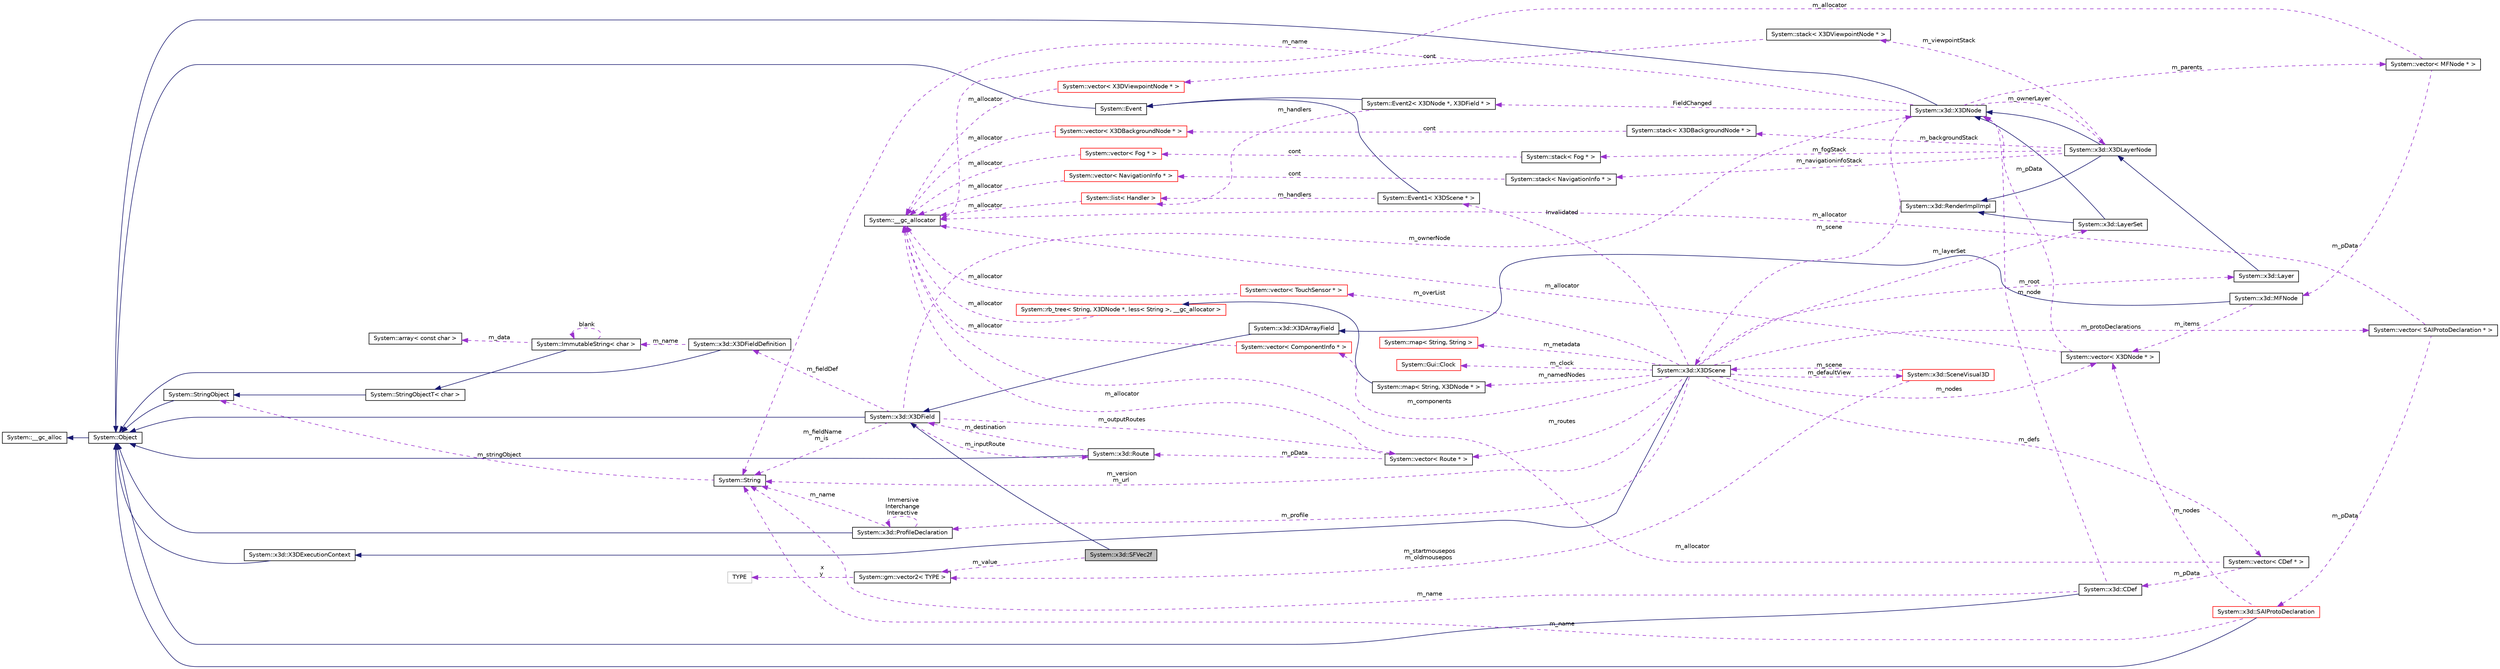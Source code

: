 digraph G
{
  edge [fontname="Helvetica",fontsize="10",labelfontname="Helvetica",labelfontsize="10"];
  node [fontname="Helvetica",fontsize="10",shape=record];
  rankdir="LR";
  Node1 [label="System::x3d::SFVec2f",height=0.2,width=0.4,color="black", fillcolor="grey75", style="filled" fontcolor="black"];
  Node2 -> Node1 [dir="back",color="midnightblue",fontsize="10",style="solid",fontname="Helvetica"];
  Node2 [label="System::x3d::X3DField",height=0.2,width=0.4,color="black", fillcolor="white", style="filled",URL="$class_system_1_1x3d_1_1_x3_d_field.html"];
  Node3 -> Node2 [dir="back",color="midnightblue",fontsize="10",style="solid",fontname="Helvetica"];
  Node3 [label="System::Object",height=0.2,width=0.4,color="black", fillcolor="white", style="filled",URL="$class_system_1_1_object.html"];
  Node4 -> Node3 [dir="back",color="midnightblue",fontsize="10",style="solid",fontname="Helvetica"];
  Node4 [label="System::__gc_alloc",height=0.2,width=0.4,color="black", fillcolor="white", style="filled",URL="$class_system_1_1____gc__alloc.html"];
  Node5 -> Node2 [dir="back",color="darkorchid3",fontsize="10",style="dashed",label=" m_inputRoute" ,fontname="Helvetica"];
  Node5 [label="System::x3d::Route",height=0.2,width=0.4,color="black", fillcolor="white", style="filled",URL="$class_system_1_1x3d_1_1_route.html"];
  Node3 -> Node5 [dir="back",color="midnightblue",fontsize="10",style="solid",fontname="Helvetica"];
  Node2 -> Node5 [dir="back",color="darkorchid3",fontsize="10",style="dashed",label=" m_destination" ,fontname="Helvetica"];
  Node6 -> Node2 [dir="back",color="darkorchid3",fontsize="10",style="dashed",label=" m_fieldDef" ,fontname="Helvetica"];
  Node6 [label="System::x3d::X3DFieldDefinition",height=0.2,width=0.4,color="black", fillcolor="white", style="filled",URL="$class_system_1_1x3d_1_1_x3_d_field_definition.html"];
  Node3 -> Node6 [dir="back",color="midnightblue",fontsize="10",style="solid",fontname="Helvetica"];
  Node7 -> Node6 [dir="back",color="darkorchid3",fontsize="10",style="dashed",label=" m_name" ,fontname="Helvetica"];
  Node7 [label="System::ImmutableString\< char \>",height=0.2,width=0.4,color="black", fillcolor="white", style="filled",URL="$class_system_1_1_immutable_string.html"];
  Node8 -> Node7 [dir="back",color="midnightblue",fontsize="10",style="solid",fontname="Helvetica"];
  Node8 [label="System::StringObjectT\< char \>",height=0.2,width=0.4,color="black", fillcolor="white", style="filled",URL="$class_system_1_1_string_object_t.html"];
  Node9 -> Node8 [dir="back",color="midnightblue",fontsize="10",style="solid",fontname="Helvetica"];
  Node9 [label="System::StringObject",height=0.2,width=0.4,color="black", fillcolor="white", style="filled",URL="$class_system_1_1_string_object.html"];
  Node3 -> Node9 [dir="back",color="midnightblue",fontsize="10",style="solid",fontname="Helvetica"];
  Node7 -> Node7 [dir="back",color="darkorchid3",fontsize="10",style="dashed",label=" blank" ,fontname="Helvetica"];
  Node10 -> Node7 [dir="back",color="darkorchid3",fontsize="10",style="dashed",label=" m_data" ,fontname="Helvetica"];
  Node10 [label="System::array\< const char \>",height=0.2,width=0.4,color="black", fillcolor="white", style="filled",URL="$class_system_1_1array.html"];
  Node11 -> Node2 [dir="back",color="darkorchid3",fontsize="10",style="dashed",label=" m_outputRoutes" ,fontname="Helvetica"];
  Node11 [label="System::vector\< Route * \>",height=0.2,width=0.4,color="black", fillcolor="white", style="filled",URL="$class_system_1_1vector.html"];
  Node12 -> Node11 [dir="back",color="darkorchid3",fontsize="10",style="dashed",label=" m_allocator" ,fontname="Helvetica"];
  Node12 [label="System::__gc_allocator",height=0.2,width=0.4,color="black", fillcolor="white", style="filled",URL="$class_system_1_1____gc__allocator.html"];
  Node5 -> Node11 [dir="back",color="darkorchid3",fontsize="10",style="dashed",label=" m_pData" ,fontname="Helvetica"];
  Node13 -> Node2 [dir="back",color="darkorchid3",fontsize="10",style="dashed",label=" m_fieldName\nm_is" ,fontname="Helvetica"];
  Node13 [label="System::String",height=0.2,width=0.4,color="black", fillcolor="white", style="filled",URL="$class_system_1_1_string.html"];
  Node9 -> Node13 [dir="back",color="darkorchid3",fontsize="10",style="dashed",label=" m_stringObject" ,fontname="Helvetica"];
  Node14 -> Node2 [dir="back",color="darkorchid3",fontsize="10",style="dashed",label=" m_ownerNode" ,fontname="Helvetica"];
  Node14 [label="System::x3d::X3DNode",height=0.2,width=0.4,color="black", fillcolor="white", style="filled",URL="$class_system_1_1x3d_1_1_x3_d_node.html"];
  Node3 -> Node14 [dir="back",color="midnightblue",fontsize="10",style="solid",fontname="Helvetica"];
  Node15 -> Node14 [dir="back",color="darkorchid3",fontsize="10",style="dashed",label=" m_ownerLayer" ,fontname="Helvetica"];
  Node15 [label="System::x3d::X3DLayerNode",height=0.2,width=0.4,color="black", fillcolor="white", style="filled",URL="$class_system_1_1x3d_1_1_x3_d_layer_node.html"];
  Node14 -> Node15 [dir="back",color="midnightblue",fontsize="10",style="solid",fontname="Helvetica"];
  Node16 -> Node15 [dir="back",color="midnightblue",fontsize="10",style="solid",fontname="Helvetica"];
  Node16 [label="System::x3d::RenderImplImpl",height=0.2,width=0.4,color="black", fillcolor="white", style="filled",URL="$class_system_1_1x3d_1_1_render_impl_impl.html"];
  Node17 -> Node15 [dir="back",color="darkorchid3",fontsize="10",style="dashed",label=" m_navigationinfoStack" ,fontname="Helvetica"];
  Node17 [label="System::stack\< NavigationInfo * \>",height=0.2,width=0.4,color="black", fillcolor="white", style="filled",URL="$class_system_1_1stack.html"];
  Node18 -> Node17 [dir="back",color="darkorchid3",fontsize="10",style="dashed",label=" cont" ,fontname="Helvetica"];
  Node18 [label="System::vector\< NavigationInfo * \>",height=0.2,width=0.4,color="red", fillcolor="white", style="filled",URL="$class_system_1_1vector.html"];
  Node12 -> Node18 [dir="back",color="darkorchid3",fontsize="10",style="dashed",label=" m_allocator" ,fontname="Helvetica"];
  Node19 -> Node15 [dir="back",color="darkorchid3",fontsize="10",style="dashed",label=" m_viewpointStack" ,fontname="Helvetica"];
  Node19 [label="System::stack\< X3DViewpointNode * \>",height=0.2,width=0.4,color="black", fillcolor="white", style="filled",URL="$class_system_1_1stack.html"];
  Node20 -> Node19 [dir="back",color="darkorchid3",fontsize="10",style="dashed",label=" cont" ,fontname="Helvetica"];
  Node20 [label="System::vector\< X3DViewpointNode * \>",height=0.2,width=0.4,color="red", fillcolor="white", style="filled",URL="$class_system_1_1vector.html"];
  Node12 -> Node20 [dir="back",color="darkorchid3",fontsize="10",style="dashed",label=" m_allocator" ,fontname="Helvetica"];
  Node21 -> Node15 [dir="back",color="darkorchid3",fontsize="10",style="dashed",label=" m_fogStack" ,fontname="Helvetica"];
  Node21 [label="System::stack\< Fog * \>",height=0.2,width=0.4,color="black", fillcolor="white", style="filled",URL="$class_system_1_1stack.html"];
  Node22 -> Node21 [dir="back",color="darkorchid3",fontsize="10",style="dashed",label=" cont" ,fontname="Helvetica"];
  Node22 [label="System::vector\< Fog * \>",height=0.2,width=0.4,color="red", fillcolor="white", style="filled",URL="$class_system_1_1vector.html"];
  Node12 -> Node22 [dir="back",color="darkorchid3",fontsize="10",style="dashed",label=" m_allocator" ,fontname="Helvetica"];
  Node23 -> Node15 [dir="back",color="darkorchid3",fontsize="10",style="dashed",label=" m_backgroundStack" ,fontname="Helvetica"];
  Node23 [label="System::stack\< X3DBackgroundNode * \>",height=0.2,width=0.4,color="black", fillcolor="white", style="filled",URL="$class_system_1_1stack.html"];
  Node24 -> Node23 [dir="back",color="darkorchid3",fontsize="10",style="dashed",label=" cont" ,fontname="Helvetica"];
  Node24 [label="System::vector\< X3DBackgroundNode * \>",height=0.2,width=0.4,color="red", fillcolor="white", style="filled",URL="$class_system_1_1vector.html"];
  Node12 -> Node24 [dir="back",color="darkorchid3",fontsize="10",style="dashed",label=" m_allocator" ,fontname="Helvetica"];
  Node25 -> Node14 [dir="back",color="darkorchid3",fontsize="10",style="dashed",label=" m_parents" ,fontname="Helvetica"];
  Node25 [label="System::vector\< MFNode * \>",height=0.2,width=0.4,color="black", fillcolor="white", style="filled",URL="$class_system_1_1vector.html"];
  Node12 -> Node25 [dir="back",color="darkorchid3",fontsize="10",style="dashed",label=" m_allocator" ,fontname="Helvetica"];
  Node26 -> Node25 [dir="back",color="darkorchid3",fontsize="10",style="dashed",label=" m_pData" ,fontname="Helvetica"];
  Node26 [label="System::x3d::MFNode",height=0.2,width=0.4,color="black", fillcolor="white", style="filled",URL="$class_system_1_1x3d_1_1_m_f_node.html"];
  Node27 -> Node26 [dir="back",color="midnightblue",fontsize="10",style="solid",fontname="Helvetica"];
  Node27 [label="System::x3d::X3DArrayField",height=0.2,width=0.4,color="black", fillcolor="white", style="filled",URL="$class_system_1_1x3d_1_1_x3_d_array_field.html"];
  Node2 -> Node27 [dir="back",color="midnightblue",fontsize="10",style="solid",fontname="Helvetica"];
  Node28 -> Node26 [dir="back",color="darkorchid3",fontsize="10",style="dashed",label=" m_items" ,fontname="Helvetica"];
  Node28 [label="System::vector\< X3DNode * \>",height=0.2,width=0.4,color="black", fillcolor="white", style="filled",URL="$class_system_1_1vector.html"];
  Node12 -> Node28 [dir="back",color="darkorchid3",fontsize="10",style="dashed",label=" m_allocator" ,fontname="Helvetica"];
  Node14 -> Node28 [dir="back",color="darkorchid3",fontsize="10",style="dashed",label=" m_pData" ,fontname="Helvetica"];
  Node29 -> Node14 [dir="back",color="darkorchid3",fontsize="10",style="dashed",label=" m_scene" ,fontname="Helvetica"];
  Node29 [label="System::x3d::X3DScene",height=0.2,width=0.4,color="black", fillcolor="white", style="filled",URL="$class_system_1_1x3d_1_1_x3_d_scene.html"];
  Node30 -> Node29 [dir="back",color="midnightblue",fontsize="10",style="solid",fontname="Helvetica"];
  Node30 [label="System::x3d::X3DExecutionContext",height=0.2,width=0.4,color="black", fillcolor="white", style="filled",URL="$class_system_1_1x3d_1_1_x3_d_execution_context.html"];
  Node3 -> Node30 [dir="back",color="midnightblue",fontsize="10",style="solid",fontname="Helvetica"];
  Node31 -> Node29 [dir="back",color="darkorchid3",fontsize="10",style="dashed",label=" m_defs" ,fontname="Helvetica"];
  Node31 [label="System::vector\< CDef * \>",height=0.2,width=0.4,color="black", fillcolor="white", style="filled",URL="$class_system_1_1vector.html"];
  Node12 -> Node31 [dir="back",color="darkorchid3",fontsize="10",style="dashed",label=" m_allocator" ,fontname="Helvetica"];
  Node32 -> Node31 [dir="back",color="darkorchid3",fontsize="10",style="dashed",label=" m_pData" ,fontname="Helvetica"];
  Node32 [label="System::x3d::CDef",height=0.2,width=0.4,color="black", fillcolor="white", style="filled",URL="$class_system_1_1x3d_1_1_c_def.html"];
  Node3 -> Node32 [dir="back",color="midnightblue",fontsize="10",style="solid",fontname="Helvetica"];
  Node13 -> Node32 [dir="back",color="darkorchid3",fontsize="10",style="dashed",label=" m_name" ,fontname="Helvetica"];
  Node14 -> Node32 [dir="back",color="darkorchid3",fontsize="10",style="dashed",label=" m_node" ,fontname="Helvetica"];
  Node33 -> Node29 [dir="back",color="darkorchid3",fontsize="10",style="dashed",label=" m_protoDeclarations" ,fontname="Helvetica"];
  Node33 [label="System::vector\< SAIProtoDeclaration * \>",height=0.2,width=0.4,color="black", fillcolor="white", style="filled",URL="$class_system_1_1vector.html"];
  Node12 -> Node33 [dir="back",color="darkorchid3",fontsize="10",style="dashed",label=" m_allocator" ,fontname="Helvetica"];
  Node34 -> Node33 [dir="back",color="darkorchid3",fontsize="10",style="dashed",label=" m_pData" ,fontname="Helvetica"];
  Node34 [label="System::x3d::SAIProtoDeclaration",height=0.2,width=0.4,color="red", fillcolor="white", style="filled",URL="$class_system_1_1x3d_1_1_s_a_i_proto_declaration.html"];
  Node3 -> Node34 [dir="back",color="midnightblue",fontsize="10",style="solid",fontname="Helvetica"];
  Node28 -> Node34 [dir="back",color="darkorchid3",fontsize="10",style="dashed",label=" m_nodes" ,fontname="Helvetica"];
  Node13 -> Node34 [dir="back",color="darkorchid3",fontsize="10",style="dashed",label=" m_name" ,fontname="Helvetica"];
  Node35 -> Node29 [dir="back",color="darkorchid3",fontsize="10",style="dashed",label=" Invalidated" ,fontname="Helvetica"];
  Node35 [label="System::Event1\< X3DScene * \>",height=0.2,width=0.4,color="black", fillcolor="white", style="filled",URL="$class_system_1_1_event1.html"];
  Node36 -> Node35 [dir="back",color="midnightblue",fontsize="10",style="solid",fontname="Helvetica"];
  Node36 [label="System::Event",height=0.2,width=0.4,color="black", fillcolor="white", style="filled",URL="$class_system_1_1_event.html"];
  Node3 -> Node36 [dir="back",color="midnightblue",fontsize="10",style="solid",fontname="Helvetica"];
  Node37 -> Node35 [dir="back",color="darkorchid3",fontsize="10",style="dashed",label=" m_handlers" ,fontname="Helvetica"];
  Node37 [label="System::list\< Handler \>",height=0.2,width=0.4,color="red", fillcolor="white", style="filled",URL="$class_system_1_1list.html"];
  Node12 -> Node37 [dir="back",color="darkorchid3",fontsize="10",style="dashed",label=" m_allocator" ,fontname="Helvetica"];
  Node38 -> Node29 [dir="back",color="darkorchid3",fontsize="10",style="dashed",label=" m_namedNodes" ,fontname="Helvetica"];
  Node38 [label="System::map\< String, X3DNode * \>",height=0.2,width=0.4,color="black", fillcolor="white", style="filled",URL="$class_system_1_1map.html"];
  Node39 -> Node38 [dir="back",color="midnightblue",fontsize="10",style="solid",fontname="Helvetica"];
  Node39 [label="System::rb_tree\< String, X3DNode *, less\< String \>, __gc_allocator \>",height=0.2,width=0.4,color="red", fillcolor="white", style="filled",URL="$class_system_1_1rb__tree.html"];
  Node12 -> Node39 [dir="back",color="darkorchid3",fontsize="10",style="dashed",label=" m_allocator" ,fontname="Helvetica"];
  Node40 -> Node29 [dir="back",color="darkorchid3",fontsize="10",style="dashed",label=" m_clock" ,fontname="Helvetica"];
  Node40 [label="System::Gui::Clock",height=0.2,width=0.4,color="red", fillcolor="white", style="filled",URL="$class_system_1_1_gui_1_1_clock.html"];
  Node28 -> Node29 [dir="back",color="darkorchid3",fontsize="10",style="dashed",label=" m_nodes" ,fontname="Helvetica"];
  Node41 -> Node29 [dir="back",color="darkorchid3",fontsize="10",style="dashed",label=" m_overList" ,fontname="Helvetica"];
  Node41 [label="System::vector\< TouchSensor * \>",height=0.2,width=0.4,color="red", fillcolor="white", style="filled",URL="$class_system_1_1vector.html"];
  Node12 -> Node41 [dir="back",color="darkorchid3",fontsize="10",style="dashed",label=" m_allocator" ,fontname="Helvetica"];
  Node42 -> Node29 [dir="back",color="darkorchid3",fontsize="10",style="dashed",label=" m_metadata" ,fontname="Helvetica"];
  Node42 [label="System::map\< String, String \>",height=0.2,width=0.4,color="red", fillcolor="white", style="filled",URL="$class_system_1_1map.html"];
  Node11 -> Node29 [dir="back",color="darkorchid3",fontsize="10",style="dashed",label=" m_routes" ,fontname="Helvetica"];
  Node13 -> Node29 [dir="back",color="darkorchid3",fontsize="10",style="dashed",label=" m_version\nm_url" ,fontname="Helvetica"];
  Node43 -> Node29 [dir="back",color="darkorchid3",fontsize="10",style="dashed",label=" m_profile" ,fontname="Helvetica"];
  Node43 [label="System::x3d::ProfileDeclaration",height=0.2,width=0.4,color="black", fillcolor="white", style="filled",URL="$class_system_1_1x3d_1_1_profile_declaration.html"];
  Node3 -> Node43 [dir="back",color="midnightblue",fontsize="10",style="solid",fontname="Helvetica"];
  Node13 -> Node43 [dir="back",color="darkorchid3",fontsize="10",style="dashed",label=" m_name" ,fontname="Helvetica"];
  Node43 -> Node43 [dir="back",color="darkorchid3",fontsize="10",style="dashed",label=" Immersive\nInterchange\nInteractive" ,fontname="Helvetica"];
  Node44 -> Node29 [dir="back",color="darkorchid3",fontsize="10",style="dashed",label=" m_defaultView" ,fontname="Helvetica"];
  Node44 [label="System::x3d::SceneVisual3D",height=0.2,width=0.4,color="red", fillcolor="white", style="filled",URL="$class_system_1_1x3d_1_1_scene_visual3_d.html"];
  Node45 -> Node44 [dir="back",color="darkorchid3",fontsize="10",style="dashed",label=" m_startmousepos\nm_oldmousepos" ,fontname="Helvetica"];
  Node45 [label="System::gm::vector2\< TYPE \>",height=0.2,width=0.4,color="black", fillcolor="white", style="filled",URL="$class_system_1_1gm_1_1vector2.html"];
  Node46 -> Node45 [dir="back",color="darkorchid3",fontsize="10",style="dashed",label=" x\ny" ,fontname="Helvetica"];
  Node46 [label="TYPE",height=0.2,width=0.4,color="grey75", fillcolor="white", style="filled"];
  Node29 -> Node44 [dir="back",color="darkorchid3",fontsize="10",style="dashed",label=" m_scene" ,fontname="Helvetica"];
  Node47 -> Node29 [dir="back",color="darkorchid3",fontsize="10",style="dashed",label=" m_layerSet" ,fontname="Helvetica"];
  Node47 [label="System::x3d::LayerSet",height=0.2,width=0.4,color="black", fillcolor="white", style="filled",URL="$class_system_1_1x3d_1_1_layer_set.html"];
  Node14 -> Node47 [dir="back",color="midnightblue",fontsize="10",style="solid",fontname="Helvetica"];
  Node16 -> Node47 [dir="back",color="midnightblue",fontsize="10",style="solid",fontname="Helvetica"];
  Node48 -> Node29 [dir="back",color="darkorchid3",fontsize="10",style="dashed",label=" m_components" ,fontname="Helvetica"];
  Node48 [label="System::vector\< ComponentInfo * \>",height=0.2,width=0.4,color="red", fillcolor="white", style="filled",URL="$class_system_1_1vector.html"];
  Node12 -> Node48 [dir="back",color="darkorchid3",fontsize="10",style="dashed",label=" m_allocator" ,fontname="Helvetica"];
  Node49 -> Node29 [dir="back",color="darkorchid3",fontsize="10",style="dashed",label=" m_root" ,fontname="Helvetica"];
  Node49 [label="System::x3d::Layer",height=0.2,width=0.4,color="black", fillcolor="white", style="filled",URL="$class_system_1_1x3d_1_1_layer.html"];
  Node15 -> Node49 [dir="back",color="midnightblue",fontsize="10",style="solid",fontname="Helvetica"];
  Node13 -> Node14 [dir="back",color="darkorchid3",fontsize="10",style="dashed",label=" m_name" ,fontname="Helvetica"];
  Node50 -> Node14 [dir="back",color="darkorchid3",fontsize="10",style="dashed",label=" FieldChanged" ,fontname="Helvetica"];
  Node50 [label="System::Event2\< X3DNode *, X3DField * \>",height=0.2,width=0.4,color="black", fillcolor="white", style="filled",URL="$class_system_1_1_event2.html"];
  Node36 -> Node50 [dir="back",color="midnightblue",fontsize="10",style="solid",fontname="Helvetica"];
  Node37 -> Node50 [dir="back",color="darkorchid3",fontsize="10",style="dashed",label=" m_handlers" ,fontname="Helvetica"];
  Node45 -> Node1 [dir="back",color="darkorchid3",fontsize="10",style="dashed",label=" m_value" ,fontname="Helvetica"];
}
